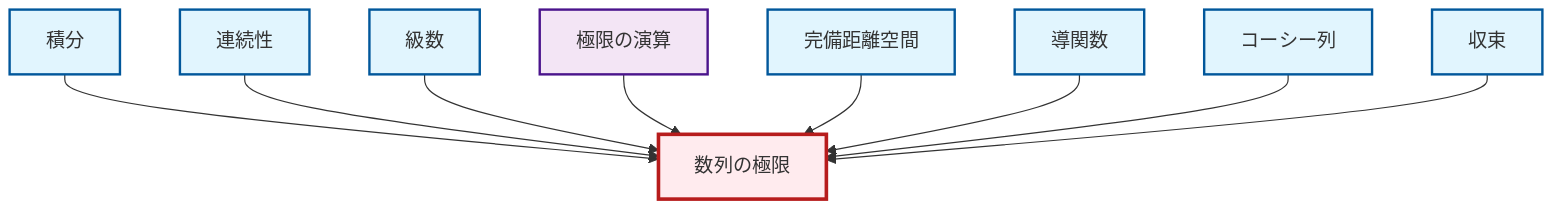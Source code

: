 graph TD
    classDef definition fill:#e1f5fe,stroke:#01579b,stroke-width:2px
    classDef theorem fill:#f3e5f5,stroke:#4a148c,stroke-width:2px
    classDef axiom fill:#fff3e0,stroke:#e65100,stroke-width:2px
    classDef example fill:#e8f5e9,stroke:#1b5e20,stroke-width:2px
    classDef current fill:#ffebee,stroke:#b71c1c,stroke-width:3px
    def-complete-metric-space["完備距離空間"]:::definition
    def-derivative["導関数"]:::definition
    def-limit["数列の極限"]:::definition
    def-cauchy-sequence["コーシー列"]:::definition
    def-continuity["連続性"]:::definition
    def-convergence["収束"]:::definition
    def-integral["積分"]:::definition
    def-series["級数"]:::definition
    thm-limit-arithmetic["極限の演算"]:::theorem
    def-integral --> def-limit
    def-continuity --> def-limit
    def-series --> def-limit
    thm-limit-arithmetic --> def-limit
    def-complete-metric-space --> def-limit
    def-derivative --> def-limit
    def-cauchy-sequence --> def-limit
    def-convergence --> def-limit
    class def-limit current